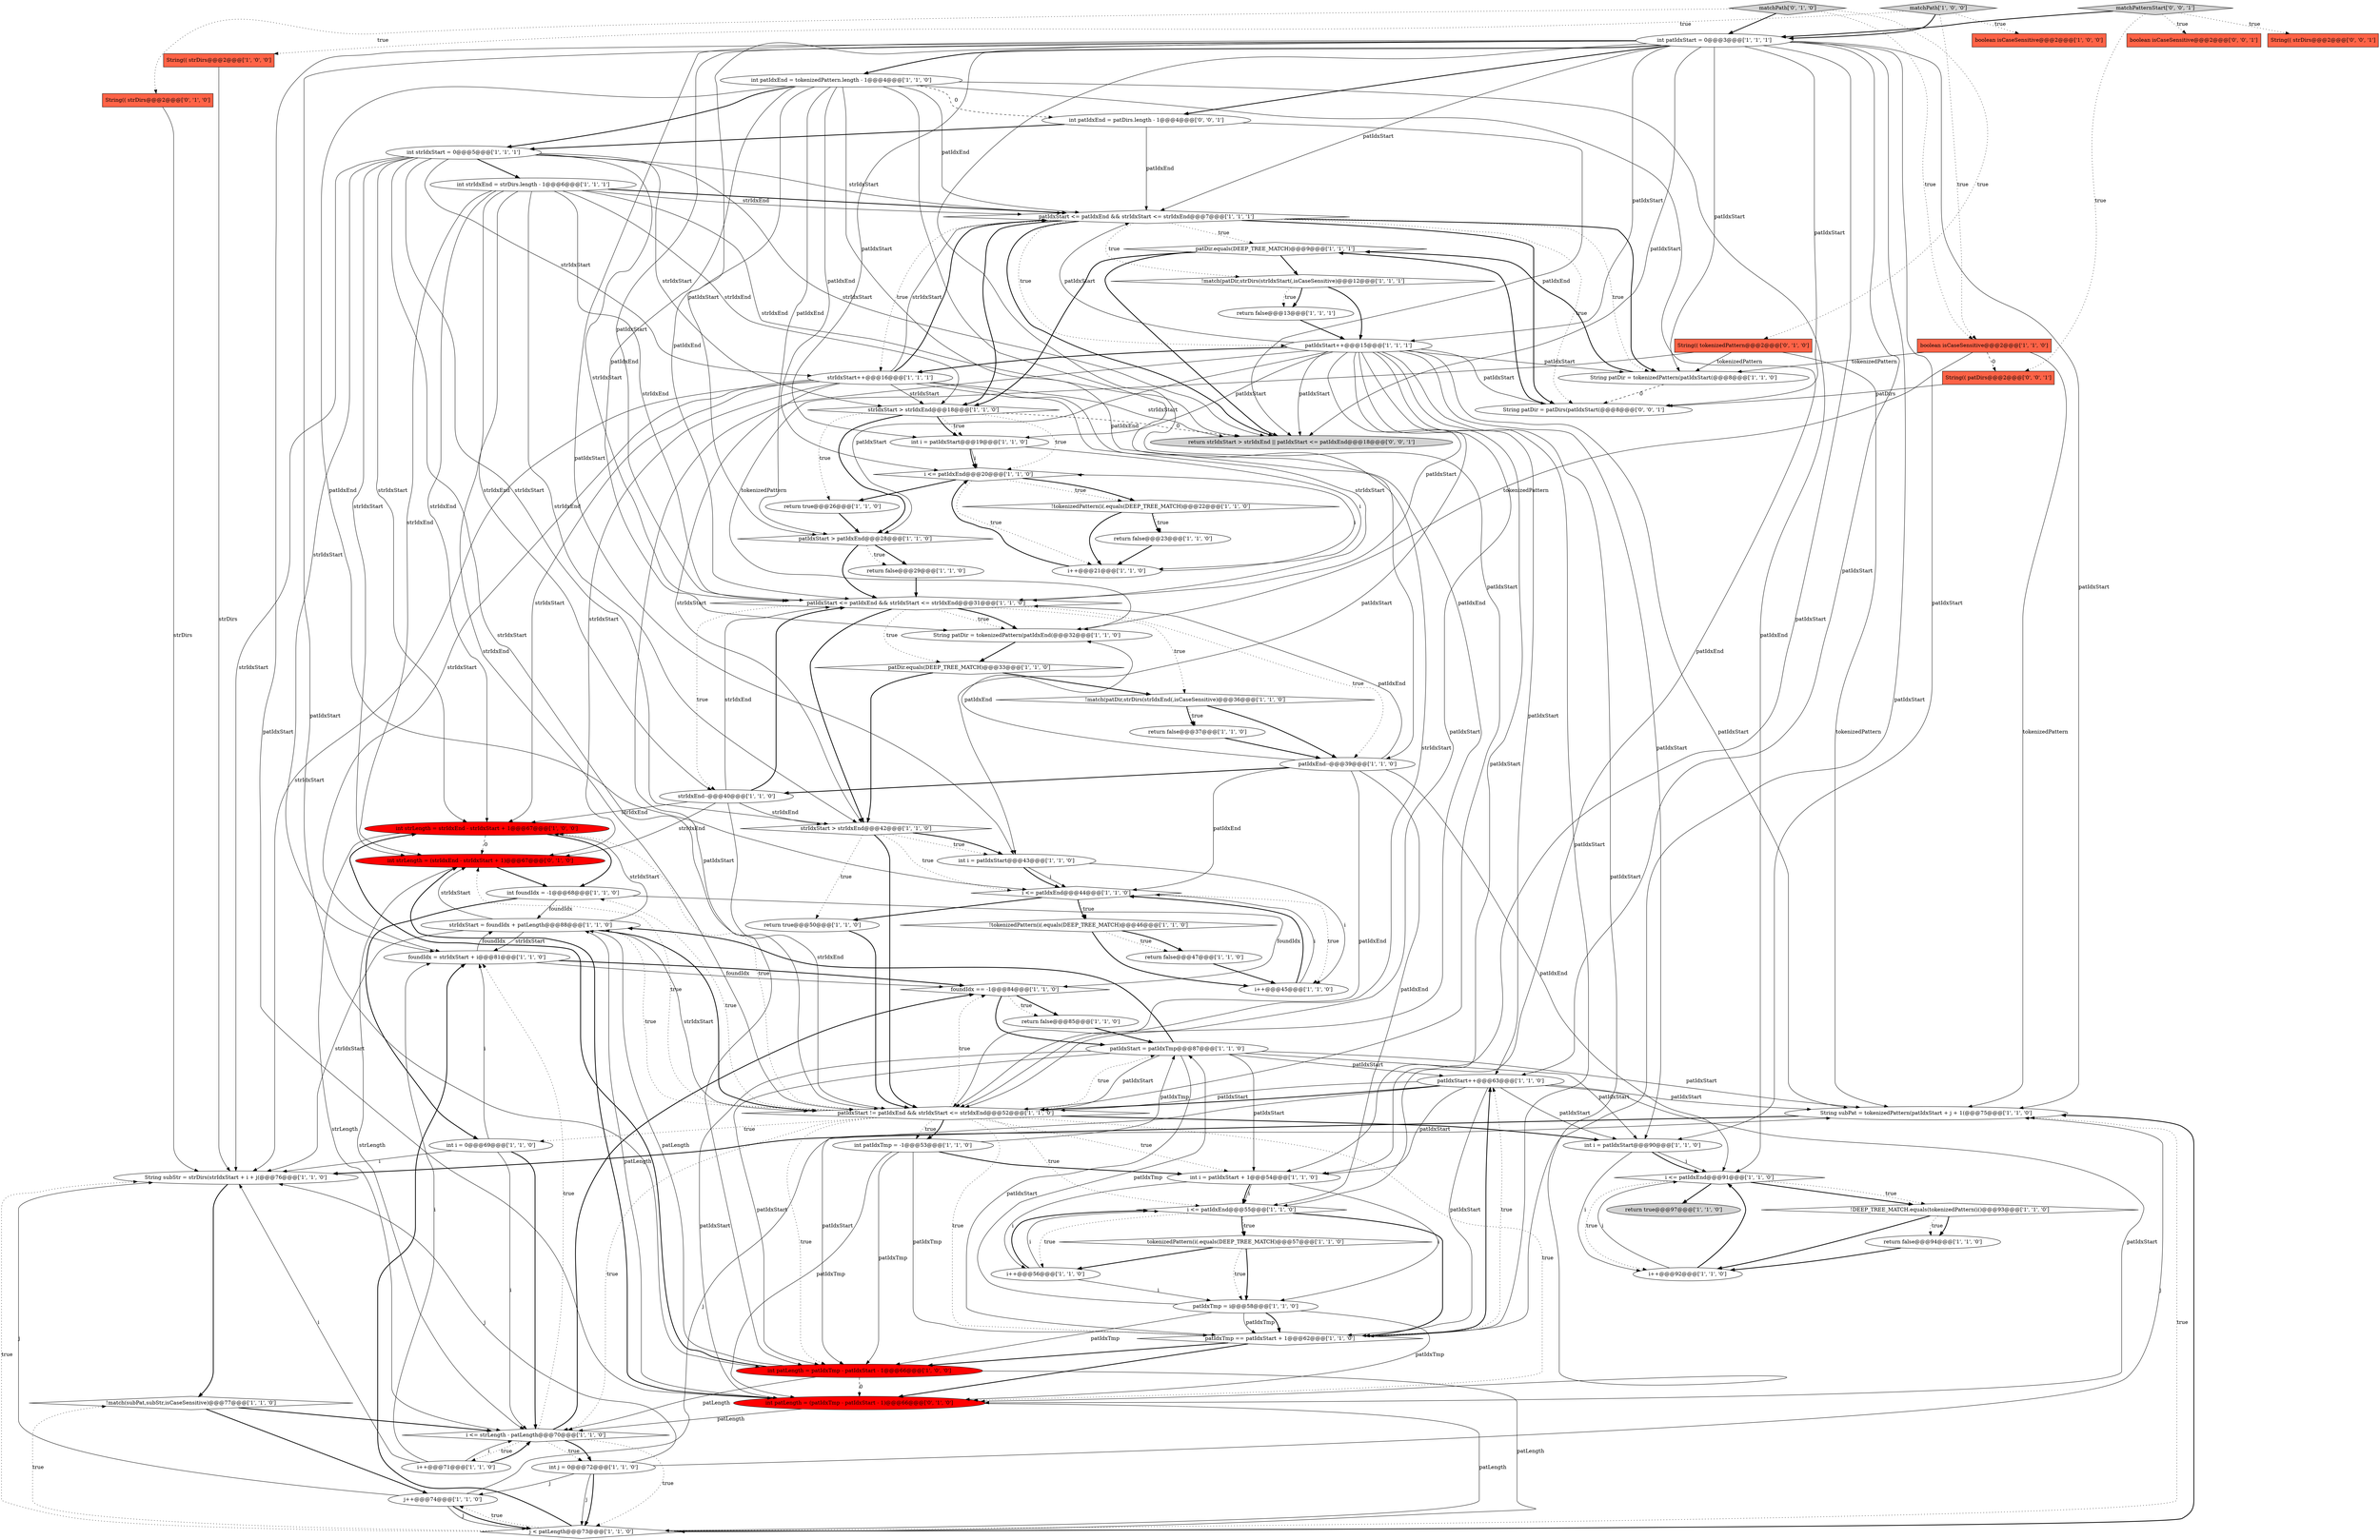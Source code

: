 digraph {
12 [style = filled, label = "i <= patIdxEnd@@@20@@@['1', '1', '0']", fillcolor = white, shape = diamond image = "AAA0AAABBB1BBB"];
50 [style = filled, label = "int i = patIdxStart@@@90@@@['1', '1', '0']", fillcolor = white, shape = ellipse image = "AAA0AAABBB1BBB"];
31 [style = filled, label = "String(( strDirs@@@2@@@['1', '0', '0']", fillcolor = tomato, shape = box image = "AAA0AAABBB1BBB"];
38 [style = filled, label = "!match(subPat,subStr,isCaseSensitive)@@@77@@@['1', '1', '0']", fillcolor = white, shape = diamond image = "AAA0AAABBB1BBB"];
52 [style = filled, label = "strIdxEnd--@@@40@@@['1', '1', '0']", fillcolor = white, shape = ellipse image = "AAA0AAABBB1BBB"];
70 [style = filled, label = "matchPath['0', '1', '0']", fillcolor = lightgray, shape = diamond image = "AAA0AAABBB2BBB"];
35 [style = filled, label = "foundIdx = strIdxStart + i@@@81@@@['1', '1', '0']", fillcolor = white, shape = ellipse image = "AAA0AAABBB1BBB"];
80 [style = filled, label = "String(( patDirs@@@2@@@['0', '0', '1']", fillcolor = tomato, shape = box image = "AAA0AAABBB3BBB"];
7 [style = filled, label = "int strLength = strIdxEnd - strIdxStart + 1@@@67@@@['1', '0', '0']", fillcolor = red, shape = ellipse image = "AAA1AAABBB1BBB"];
21 [style = filled, label = "patDir.equals(DEEP_TREE_MATCH)@@@9@@@['1', '1', '1']", fillcolor = white, shape = diamond image = "AAA0AAABBB1BBB"];
22 [style = filled, label = "patIdxStart <= patIdxEnd && strIdxStart <= strIdxEnd@@@7@@@['1', '1', '1']", fillcolor = white, shape = diamond image = "AAA0AAABBB1BBB"];
9 [style = filled, label = "return false@@@94@@@['1', '1', '0']", fillcolor = white, shape = ellipse image = "AAA0AAABBB1BBB"];
33 [style = filled, label = "int strIdxStart = 0@@@5@@@['1', '1', '1']", fillcolor = white, shape = ellipse image = "AAA0AAABBB1BBB"];
45 [style = filled, label = "String subPat = tokenizedPattern(patIdxStart + j + 1(@@@75@@@['1', '1', '0']", fillcolor = white, shape = ellipse image = "AAA0AAABBB1BBB"];
29 [style = filled, label = "patIdxTmp = i@@@58@@@['1', '1', '0']", fillcolor = white, shape = ellipse image = "AAA0AAABBB1BBB"];
57 [style = filled, label = "return false@@@29@@@['1', '1', '0']", fillcolor = white, shape = ellipse image = "AAA0AAABBB1BBB"];
28 [style = filled, label = "strIdxStart = foundIdx + patLength@@@88@@@['1', '1', '0']", fillcolor = white, shape = ellipse image = "AAA0AAABBB1BBB"];
40 [style = filled, label = "i++@@@71@@@['1', '1', '0']", fillcolor = white, shape = ellipse image = "AAA0AAABBB1BBB"];
59 [style = filled, label = "int strIdxEnd = strDirs.length - 1@@@6@@@['1', '1', '1']", fillcolor = white, shape = ellipse image = "AAA0AAABBB1BBB"];
75 [style = filled, label = "boolean isCaseSensitive@@@2@@@['0', '0', '1']", fillcolor = tomato, shape = box image = "AAA0AAABBB3BBB"];
81 [style = filled, label = "int patIdxEnd = patDirs.length - 1@@@4@@@['0', '0', '1']", fillcolor = white, shape = ellipse image = "AAA0AAABBB3BBB"];
44 [style = filled, label = "i <= patIdxEnd@@@44@@@['1', '1', '0']", fillcolor = white, shape = diamond image = "AAA0AAABBB1BBB"];
74 [style = filled, label = "int patLength = (patIdxTmp - patIdxStart - 1)@@@66@@@['0', '1', '0']", fillcolor = red, shape = ellipse image = "AAA1AAABBB2BBB"];
13 [style = filled, label = "patIdxTmp == patIdxStart + 1@@@62@@@['1', '1', '0']", fillcolor = white, shape = diamond image = "AAA0AAABBB1BBB"];
6 [style = filled, label = "String patDir = tokenizedPattern(patIdxEnd(@@@32@@@['1', '1', '0']", fillcolor = white, shape = ellipse image = "AAA0AAABBB1BBB"];
43 [style = filled, label = "return true@@@26@@@['1', '1', '0']", fillcolor = white, shape = ellipse image = "AAA0AAABBB1BBB"];
41 [style = filled, label = "int i = patIdxStart@@@19@@@['1', '1', '0']", fillcolor = white, shape = ellipse image = "AAA0AAABBB1BBB"];
55 [style = filled, label = "boolean isCaseSensitive@@@2@@@['1', '1', '0']", fillcolor = tomato, shape = box image = "AAA0AAABBB1BBB"];
42 [style = filled, label = "!DEEP_TREE_MATCH.equals(tokenizedPattern(i()@@@93@@@['1', '1', '0']", fillcolor = white, shape = diamond image = "AAA0AAABBB1BBB"];
65 [style = filled, label = "return false@@@23@@@['1', '1', '0']", fillcolor = white, shape = ellipse image = "AAA0AAABBB1BBB"];
76 [style = filled, label = "String(( strDirs@@@2@@@['0', '0', '1']", fillcolor = tomato, shape = box image = "AAA0AAABBB3BBB"];
34 [style = filled, label = "strIdxStart++@@@16@@@['1', '1', '1']", fillcolor = white, shape = ellipse image = "AAA0AAABBB1BBB"];
79 [style = filled, label = "return strIdxStart > strIdxEnd || patIdxStart <= patIdxEnd@@@18@@@['0', '0', '1']", fillcolor = lightgray, shape = ellipse image = "AAA0AAABBB3BBB"];
27 [style = filled, label = "int j = 0@@@72@@@['1', '1', '0']", fillcolor = white, shape = ellipse image = "AAA0AAABBB1BBB"];
14 [style = filled, label = "patIdxEnd--@@@39@@@['1', '1', '0']", fillcolor = white, shape = ellipse image = "AAA0AAABBB1BBB"];
73 [style = filled, label = "String(( tokenizedPattern@@@2@@@['0', '1', '0']", fillcolor = tomato, shape = box image = "AAA0AAABBB2BBB"];
15 [style = filled, label = "i <= patIdxEnd@@@91@@@['1', '1', '0']", fillcolor = white, shape = diamond image = "AAA0AAABBB1BBB"];
66 [style = filled, label = "return false@@@47@@@['1', '1', '0']", fillcolor = white, shape = ellipse image = "AAA0AAABBB1BBB"];
25 [style = filled, label = "patIdxStart = patIdxTmp@@@87@@@['1', '1', '0']", fillcolor = white, shape = ellipse image = "AAA0AAABBB1BBB"];
23 [style = filled, label = "tokenizedPattern(i(.equals(DEEP_TREE_MATCH)@@@57@@@['1', '1', '0']", fillcolor = white, shape = diamond image = "AAA0AAABBB1BBB"];
30 [style = filled, label = "boolean isCaseSensitive@@@2@@@['1', '0', '0']", fillcolor = tomato, shape = box image = "AAA0AAABBB1BBB"];
77 [style = filled, label = "matchPatternStart['0', '0', '1']", fillcolor = lightgray, shape = diamond image = "AAA0AAABBB3BBB"];
78 [style = filled, label = "String patDir = patDirs(patIdxStart(@@@8@@@['0', '0', '1']", fillcolor = white, shape = ellipse image = "AAA0AAABBB3BBB"];
51 [style = filled, label = "patIdxStart != patIdxEnd && strIdxStart <= strIdxEnd@@@52@@@['1', '1', '0']", fillcolor = white, shape = diamond image = "AAA0AAABBB1BBB"];
62 [style = filled, label = "!tokenizedPattern(i(.equals(DEEP_TREE_MATCH)@@@22@@@['1', '1', '0']", fillcolor = white, shape = diamond image = "AAA0AAABBB1BBB"];
16 [style = filled, label = "j < patLength@@@73@@@['1', '1', '0']", fillcolor = white, shape = diamond image = "AAA0AAABBB1BBB"];
3 [style = filled, label = "int patLength = patIdxTmp - patIdxStart - 1@@@66@@@['1', '0', '0']", fillcolor = red, shape = ellipse image = "AAA1AAABBB1BBB"];
5 [style = filled, label = "patDir.equals(DEEP_TREE_MATCH)@@@33@@@['1', '1', '0']", fillcolor = white, shape = diamond image = "AAA0AAABBB1BBB"];
17 [style = filled, label = "return true@@@97@@@['1', '1', '0']", fillcolor = lightgray, shape = ellipse image = "AAA0AAABBB1BBB"];
20 [style = filled, label = "i <= patIdxEnd@@@55@@@['1', '1', '0']", fillcolor = white, shape = diamond image = "AAA0AAABBB1BBB"];
46 [style = filled, label = "String patDir = tokenizedPattern(patIdxStart(@@@8@@@['1', '1', '0']", fillcolor = white, shape = ellipse image = "AAA0AAABBB1BBB"];
60 [style = filled, label = "int i = patIdxStart@@@43@@@['1', '1', '0']", fillcolor = white, shape = ellipse image = "AAA0AAABBB1BBB"];
2 [style = filled, label = "foundIdx == -1@@@84@@@['1', '1', '0']", fillcolor = white, shape = diamond image = "AAA0AAABBB1BBB"];
72 [style = filled, label = "int strLength = (strIdxEnd - strIdxStart + 1)@@@67@@@['0', '1', '0']", fillcolor = red, shape = ellipse image = "AAA1AAABBB2BBB"];
63 [style = filled, label = "return false@@@37@@@['1', '1', '0']", fillcolor = white, shape = ellipse image = "AAA0AAABBB1BBB"];
67 [style = filled, label = "int i = 0@@@69@@@['1', '1', '0']", fillcolor = white, shape = ellipse image = "AAA0AAABBB1BBB"];
11 [style = filled, label = "int patIdxStart = 0@@@3@@@['1', '1', '1']", fillcolor = white, shape = ellipse image = "AAA0AAABBB1BBB"];
56 [style = filled, label = "!match(patDir,strDirs(strIdxStart(,isCaseSensitive)@@@12@@@['1', '1', '1']", fillcolor = white, shape = diamond image = "AAA0AAABBB1BBB"];
58 [style = filled, label = "int patIdxEnd = tokenizedPattern.length - 1@@@4@@@['1', '1', '0']", fillcolor = white, shape = ellipse image = "AAA0AAABBB1BBB"];
68 [style = filled, label = "i++@@@92@@@['1', '1', '0']", fillcolor = white, shape = ellipse image = "AAA0AAABBB1BBB"];
54 [style = filled, label = "int i = patIdxStart + 1@@@54@@@['1', '1', '0']", fillcolor = white, shape = ellipse image = "AAA0AAABBB1BBB"];
64 [style = filled, label = "return false@@@13@@@['1', '1', '1']", fillcolor = white, shape = ellipse image = "AAA0AAABBB1BBB"];
10 [style = filled, label = "patIdxStart > patIdxEnd@@@28@@@['1', '1', '0']", fillcolor = white, shape = diamond image = "AAA0AAABBB1BBB"];
61 [style = filled, label = "int foundIdx = -1@@@68@@@['1', '1', '0']", fillcolor = white, shape = ellipse image = "AAA0AAABBB1BBB"];
32 [style = filled, label = "i++@@@56@@@['1', '1', '0']", fillcolor = white, shape = ellipse image = "AAA0AAABBB1BBB"];
4 [style = filled, label = "patIdxStart <= patIdxEnd && strIdxStart <= strIdxEnd@@@31@@@['1', '1', '0']", fillcolor = white, shape = diamond image = "AAA0AAABBB1BBB"];
39 [style = filled, label = "strIdxStart > strIdxEnd@@@42@@@['1', '1', '0']", fillcolor = white, shape = diamond image = "AAA0AAABBB1BBB"];
37 [style = filled, label = "String subStr = strDirs(strIdxStart + i + j(@@@76@@@['1', '1', '0']", fillcolor = white, shape = ellipse image = "AAA0AAABBB1BBB"];
8 [style = filled, label = "j++@@@74@@@['1', '1', '0']", fillcolor = white, shape = ellipse image = "AAA0AAABBB1BBB"];
18 [style = filled, label = "patIdxStart++@@@63@@@['1', '1', '0']", fillcolor = white, shape = ellipse image = "AAA0AAABBB1BBB"];
0 [style = filled, label = "strIdxStart > strIdxEnd@@@18@@@['1', '1', '0']", fillcolor = white, shape = diamond image = "AAA0AAABBB1BBB"];
1 [style = filled, label = "!match(patDir,strDirs(strIdxEnd(,isCaseSensitive)@@@36@@@['1', '1', '0']", fillcolor = white, shape = diamond image = "AAA0AAABBB1BBB"];
26 [style = filled, label = "!tokenizedPattern(i(.equals(DEEP_TREE_MATCH)@@@46@@@['1', '1', '0']", fillcolor = white, shape = diamond image = "AAA0AAABBB1BBB"];
36 [style = filled, label = "i <= strLength - patLength@@@70@@@['1', '1', '0']", fillcolor = white, shape = diamond image = "AAA0AAABBB1BBB"];
48 [style = filled, label = "matchPath['1', '0', '0']", fillcolor = lightgray, shape = diamond image = "AAA0AAABBB1BBB"];
47 [style = filled, label = "int patIdxTmp = -1@@@53@@@['1', '1', '0']", fillcolor = white, shape = ellipse image = "AAA0AAABBB1BBB"];
49 [style = filled, label = "i++@@@45@@@['1', '1', '0']", fillcolor = white, shape = ellipse image = "AAA0AAABBB1BBB"];
69 [style = filled, label = "i++@@@21@@@['1', '1', '0']", fillcolor = white, shape = ellipse image = "AAA0AAABBB1BBB"];
53 [style = filled, label = "patIdxStart++@@@15@@@['1', '1', '1']", fillcolor = white, shape = ellipse image = "AAA0AAABBB1BBB"];
71 [style = filled, label = "String(( strDirs@@@2@@@['0', '1', '0']", fillcolor = tomato, shape = box image = "AAA0AAABBB2BBB"];
24 [style = filled, label = "return false@@@85@@@['1', '1', '0']", fillcolor = white, shape = ellipse image = "AAA0AAABBB1BBB"];
19 [style = filled, label = "return true@@@50@@@['1', '1', '0']", fillcolor = white, shape = ellipse image = "AAA0AAABBB1BBB"];
55->45 [style = solid, label="tokenizedPattern"];
52->39 [style = solid, label="strIdxEnd"];
25->54 [style = solid, label="patIdxStart"];
74->28 [style = solid, label="patLength"];
59->7 [style = solid, label="strIdxEnd"];
19->51 [style = bold, label=""];
8->16 [style = bold, label=""];
21->79 [style = bold, label=""];
0->12 [style = dotted, label="true"];
36->16 [style = dotted, label="true"];
58->81 [style = dashed, label="0"];
58->44 [style = solid, label="patIdxEnd"];
56->64 [style = bold, label=""];
4->1 [style = dotted, label="true"];
11->18 [style = solid, label="patIdxStart"];
25->51 [style = solid, label="patIdxStart"];
74->72 [style = bold, label=""];
51->36 [style = dotted, label="true"];
68->15 [style = solid, label="i"];
8->16 [style = solid, label="j"];
3->16 [style = solid, label="patLength"];
42->9 [style = bold, label=""];
44->19 [style = bold, label=""];
14->4 [style = solid, label="patIdxEnd"];
1->63 [style = dotted, label="true"];
50->15 [style = solid, label="i"];
70->11 [style = bold, label=""];
15->68 [style = dotted, label="true"];
22->79 [style = bold, label=""];
27->16 [style = solid, label="j"];
11->10 [style = solid, label="patIdxStart"];
64->53 [style = bold, label=""];
44->49 [style = dotted, label="true"];
51->25 [style = dotted, label="true"];
51->47 [style = dotted, label="true"];
59->51 [style = solid, label="strIdxEnd"];
53->18 [style = solid, label="patIdxStart"];
60->44 [style = solid, label="i"];
69->12 [style = solid, label="i"];
7->36 [style = solid, label="strLength"];
58->4 [style = solid, label="patIdxEnd"];
34->35 [style = solid, label="strIdxStart"];
39->60 [style = bold, label=""];
47->3 [style = solid, label="patIdxTmp"];
34->72 [style = solid, label="strIdxStart"];
23->29 [style = bold, label=""];
51->74 [style = dotted, label="true"];
27->37 [style = solid, label="j"];
15->17 [style = bold, label=""];
61->28 [style = solid, label="foundIdx"];
46->21 [style = bold, label=""];
53->51 [style = solid, label="patIdxStart"];
78->21 [style = bold, label=""];
21->56 [style = bold, label=""];
22->0 [style = bold, label=""];
29->74 [style = solid, label="patIdxTmp"];
51->50 [style = bold, label=""];
39->51 [style = bold, label=""];
53->34 [style = bold, label=""];
72->36 [style = solid, label="strLength"];
33->34 [style = solid, label="strIdxStart"];
53->4 [style = solid, label="patIdxStart"];
36->2 [style = bold, label=""];
62->65 [style = bold, label=""];
51->47 [style = bold, label=""];
37->38 [style = bold, label=""];
11->54 [style = solid, label="patIdxStart"];
53->54 [style = solid, label="patIdxStart"];
33->79 [style = solid, label="strIdxStart"];
81->22 [style = solid, label="patIdxEnd"];
65->69 [style = bold, label=""];
12->69 [style = dotted, label="true"];
3->74 [style = dashed, label="0"];
8->37 [style = solid, label="j"];
25->50 [style = solid, label="patIdxStart"];
22->78 [style = bold, label=""];
59->22 [style = bold, label=""];
10->57 [style = bold, label=""];
16->38 [style = dotted, label="true"];
2->24 [style = bold, label=""];
34->4 [style = solid, label="strIdxStart"];
51->54 [style = dotted, label="true"];
51->20 [style = dotted, label="true"];
23->29 [style = dotted, label="true"];
2->25 [style = bold, label=""];
56->53 [style = bold, label=""];
32->20 [style = bold, label=""];
26->66 [style = bold, label=""];
29->3 [style = solid, label="patIdxTmp"];
69->12 [style = bold, label=""];
55->46 [style = solid, label="tokenizedPattern"];
26->66 [style = dotted, label="true"];
59->0 [style = solid, label="strIdxEnd"];
28->72 [style = solid, label="strIdxStart"];
28->7 [style = solid, label="strIdxStart"];
25->28 [style = bold, label=""];
47->25 [style = solid, label="patIdxTmp"];
22->46 [style = bold, label=""];
58->22 [style = solid, label="patIdxEnd"];
22->46 [style = dotted, label="true"];
34->22 [style = solid, label="strIdxStart"];
54->32 [style = solid, label="i"];
21->0 [style = bold, label=""];
34->79 [style = solid, label="strIdxStart"];
59->39 [style = solid, label="strIdxEnd"];
5->39 [style = bold, label=""];
33->51 [style = solid, label="strIdxStart"];
16->45 [style = bold, label=""];
50->68 [style = solid, label="i"];
0->43 [style = dotted, label="true"];
2->24 [style = dotted, label="true"];
48->55 [style = dotted, label="true"];
14->6 [style = solid, label="patIdxEnd"];
73->45 [style = solid, label="tokenizedPattern"];
11->53 [style = solid, label="patIdxStart"];
25->3 [style = solid, label="patIdxStart"];
26->49 [style = bold, label=""];
42->68 [style = bold, label=""];
77->76 [style = dotted, label="true"];
58->14 [style = solid, label="patIdxEnd"];
59->52 [style = solid, label="strIdxEnd"];
44->26 [style = dotted, label="true"];
36->40 [style = dotted, label="true"];
27->16 [style = bold, label=""];
14->20 [style = solid, label="patIdxEnd"];
11->51 [style = solid, label="patIdxStart"];
27->45 [style = solid, label="j"];
61->2 [style = solid, label="foundIdx"];
4->52 [style = dotted, label="true"];
70->71 [style = dotted, label="true"];
0->79 [style = dashed, label="0"];
15->42 [style = dotted, label="true"];
35->2 [style = solid, label="foundIdx"];
22->53 [style = dotted, label="true"];
58->12 [style = solid, label="patIdxEnd"];
5->1 [style = bold, label=""];
53->10 [style = solid, label="patIdxStart"];
53->79 [style = solid, label="patIdxStart"];
25->18 [style = solid, label="patIdxStart"];
11->46 [style = solid, label="patIdxStart"];
20->23 [style = bold, label=""];
70->73 [style = dotted, label="true"];
47->54 [style = bold, label=""];
34->51 [style = solid, label="strIdxStart"];
74->36 [style = solid, label="patLength"];
3->7 [style = bold, label=""];
72->61 [style = bold, label=""];
56->64 [style = dotted, label="true"];
39->44 [style = dotted, label="true"];
48->30 [style = dotted, label="true"];
31->37 [style = solid, label="strDirs"];
52->4 [style = solid, label="strIdxEnd"];
12->62 [style = dotted, label="true"];
77->80 [style = dotted, label="true"];
51->67 [style = dotted, label="true"];
80->78 [style = solid, label="patDirs"];
33->37 [style = solid, label="strIdxStart"];
14->52 [style = bold, label=""];
18->51 [style = bold, label=""];
43->10 [style = bold, label=""];
18->45 [style = solid, label="patIdxStart"];
11->4 [style = solid, label="patIdxStart"];
51->7 [style = dotted, label="true"];
14->44 [style = solid, label="patIdxEnd"];
10->57 [style = dotted, label="true"];
25->74 [style = solid, label="patIdxStart"];
1->63 [style = bold, label=""];
53->60 [style = solid, label="patIdxStart"];
66->49 [style = bold, label=""];
0->41 [style = dotted, label="true"];
11->58 [style = bold, label=""];
51->28 [style = dotted, label="true"];
11->50 [style = solid, label="patIdxStart"];
33->4 [style = solid, label="strIdxStart"];
53->50 [style = solid, label="patIdxStart"];
59->79 [style = solid, label="strIdxEnd"];
63->14 [style = bold, label=""];
60->44 [style = bold, label=""];
13->18 [style = bold, label=""];
22->21 [style = dotted, label="true"];
4->5 [style = dotted, label="true"];
16->8 [style = dotted, label="true"];
13->18 [style = dotted, label="true"];
14->15 [style = solid, label="patIdxEnd"];
20->13 [style = bold, label=""];
27->8 [style = solid, label="j"];
58->10 [style = solid, label="patIdxEnd"];
3->36 [style = solid, label="patLength"];
81->79 [style = solid, label="patIdxEnd"];
46->78 [style = dashed, label="0"];
11->22 [style = solid, label="patIdxStart"];
18->51 [style = solid, label="patIdxStart"];
12->62 [style = bold, label=""];
11->41 [style = solid, label="patIdxStart"];
4->39 [style = bold, label=""];
49->44 [style = bold, label=""];
54->29 [style = solid, label="i"];
52->4 [style = bold, label=""];
35->2 [style = bold, label=""];
58->20 [style = solid, label="patIdxEnd"];
23->32 [style = bold, label=""];
9->68 [style = bold, label=""];
22->78 [style = dotted, label="true"];
53->3 [style = solid, label="patIdxStart"];
13->74 [style = bold, label=""];
51->61 [style = dotted, label="true"];
34->7 [style = solid, label="strIdxStart"];
22->56 [style = dotted, label="true"];
52->7 [style = solid, label="strIdxEnd"];
28->51 [style = solid, label="strIdxStart"];
68->15 [style = bold, label=""];
62->65 [style = dotted, label="true"];
40->37 [style = solid, label="i"];
53->41 [style = solid, label="patIdxStart"];
55->80 [style = dashed, label="0"];
0->41 [style = bold, label=""];
33->7 [style = solid, label="strIdxStart"];
6->5 [style = bold, label=""];
73->46 [style = solid, label="tokenizedPattern"];
3->28 [style = solid, label="patLength"];
32->20 [style = solid, label="i"];
58->51 [style = solid, label="patIdxEnd"];
18->3 [style = solid, label="patIdxStart"];
34->37 [style = solid, label="strIdxStart"];
40->36 [style = bold, label=""];
48->11 [style = bold, label=""];
81->33 [style = bold, label=""];
24->25 [style = bold, label=""];
51->2 [style = dotted, label="true"];
33->59 [style = bold, label=""];
20->23 [style = dotted, label="true"];
51->13 [style = dotted, label="true"];
18->13 [style = solid, label="patIdxStart"];
8->45 [style = solid, label="j"];
32->29 [style = solid, label="i"];
74->16 [style = solid, label="patLength"];
41->12 [style = bold, label=""];
38->8 [style = bold, label=""];
50->15 [style = bold, label=""];
12->43 [style = bold, label=""];
77->11 [style = bold, label=""];
34->0 [style = solid, label="strIdxStart"];
33->0 [style = solid, label="strIdxStart"];
67->36 [style = solid, label="i"];
28->37 [style = solid, label="strIdxStart"];
11->60 [style = solid, label="patIdxStart"];
33->72 [style = solid, label="strIdxStart"];
67->35 [style = solid, label="i"];
29->13 [style = solid, label="patIdxTmp"];
18->74 [style = solid, label="patIdxStart"];
62->69 [style = bold, label=""];
39->60 [style = dotted, label="true"];
57->4 [style = bold, label=""];
61->67 [style = bold, label=""];
52->51 [style = solid, label="strIdxEnd"];
22->34 [style = dotted, label="true"];
4->6 [style = dotted, label="true"];
51->72 [style = dotted, label="true"];
11->45 [style = solid, label="patIdxStart"];
14->51 [style = solid, label="patIdxEnd"];
36->27 [style = dotted, label="true"];
16->37 [style = dotted, label="true"];
55->6 [style = solid, label="tokenizedPattern"];
58->15 [style = solid, label="patIdxEnd"];
60->49 [style = solid, label="i"];
33->35 [style = solid, label="strIdxStart"];
53->74 [style = solid, label="patIdxStart"];
33->22 [style = solid, label="strIdxStart"];
4->6 [style = bold, label=""];
39->19 [style = dotted, label="true"];
33->39 [style = solid, label="strIdxStart"];
34->39 [style = solid, label="strIdxStart"];
53->78 [style = solid, label="patIdxStart"];
11->78 [style = solid, label="patIdxStart"];
7->72 [style = dashed, label="0"];
48->31 [style = dotted, label="true"];
38->36 [style = bold, label=""];
54->20 [style = bold, label=""];
25->13 [style = solid, label="patIdxStart"];
54->20 [style = solid, label="i"];
28->51 [style = bold, label=""];
4->14 [style = dotted, label="true"];
53->46 [style = solid, label="patIdxStart"];
51->3 [style = dotted, label="true"];
47->13 [style = solid, label="patIdxTmp"];
59->72 [style = solid, label="strIdxEnd"];
67->37 [style = solid, label="i"];
34->22 [style = bold, label=""];
16->45 [style = dotted, label="true"];
11->79 [style = solid, label="patIdxStart"];
58->33 [style = bold, label=""];
47->74 [style = solid, label="patIdxTmp"];
0->10 [style = bold, label=""];
18->50 [style = solid, label="patIdxStart"];
11->74 [style = solid, label="patIdxStart"];
77->75 [style = dotted, label="true"];
28->35 [style = solid, label="strIdxStart"];
25->45 [style = solid, label="patIdxStart"];
13->3 [style = bold, label=""];
44->26 [style = bold, label=""];
36->27 [style = bold, label=""];
15->42 [style = bold, label=""];
29->25 [style = solid, label="patIdxTmp"];
42->9 [style = dotted, label="true"];
70->55 [style = dotted, label="true"];
49->44 [style = solid, label="i"];
53->22 [style = solid, label="patIdxStart"];
35->28 [style = solid, label="foundIdx"];
73->6 [style = solid, label="tokenizedPattern"];
40->36 [style = solid, label="i"];
71->37 [style = solid, label="strDirs"];
10->4 [style = bold, label=""];
52->72 [style = solid, label="strIdxEnd"];
53->13 [style = solid, label="patIdxStart"];
1->14 [style = bold, label=""];
59->4 [style = solid, label="strIdxEnd"];
58->6 [style = solid, label="patIdxEnd"];
7->61 [style = bold, label=""];
67->36 [style = bold, label=""];
16->35 [style = bold, label=""];
45->37 [style = bold, label=""];
53->45 [style = solid, label="patIdxStart"];
41->69 [style = solid, label="i"];
18->54 [style = solid, label="patIdxStart"];
11->81 [style = bold, label=""];
11->3 [style = solid, label="patIdxStart"];
20->32 [style = dotted, label="true"];
41->12 [style = solid, label="i"];
36->35 [style = dotted, label="true"];
11->13 [style = solid, label="patIdxStart"];
59->22 [style = solid, label="strIdxEnd"];
40->35 [style = solid, label="i"];
29->13 [style = bold, label=""];
}

